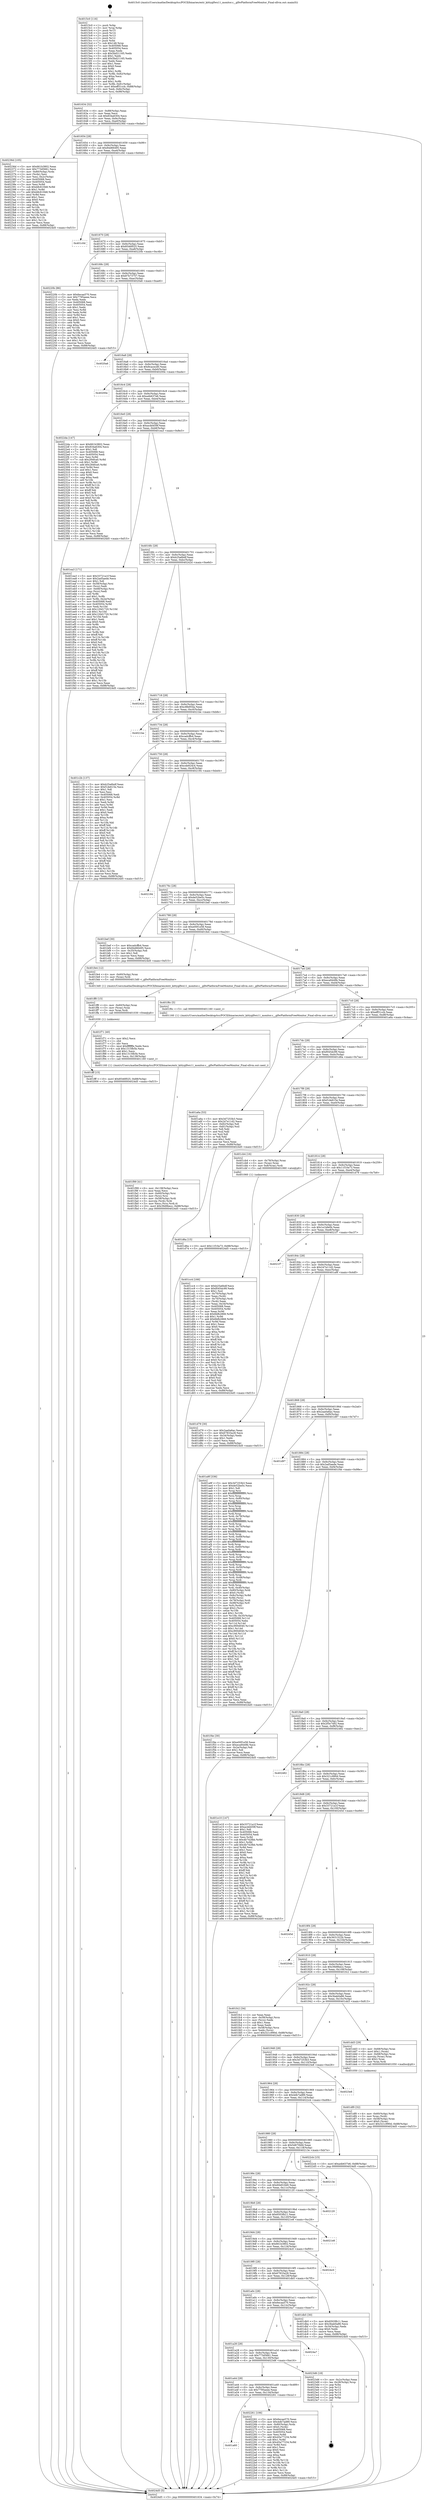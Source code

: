 digraph "0x4015c0" {
  label = "0x4015c0 (/mnt/c/Users/mathe/Desktop/tcc/POCII/binaries/extr_kittyglfwx11_monitor.c__glfwPlatformFreeMonitor_Final-ollvm.out::main(0))"
  labelloc = "t"
  node[shape=record]

  Entry [label="",width=0.3,height=0.3,shape=circle,fillcolor=black,style=filled]
  "0x401634" [label="{
     0x401634 [32]\l
     | [instrs]\l
     &nbsp;&nbsp;0x401634 \<+6\>: mov -0x88(%rbp),%eax\l
     &nbsp;&nbsp;0x40163a \<+2\>: mov %eax,%ecx\l
     &nbsp;&nbsp;0x40163c \<+6\>: sub $0x834a6304,%ecx\l
     &nbsp;&nbsp;0x401642 \<+6\>: mov %eax,-0x9c(%rbp)\l
     &nbsp;&nbsp;0x401648 \<+6\>: mov %ecx,-0xa0(%rbp)\l
     &nbsp;&nbsp;0x40164e \<+6\>: je 000000000040236d \<main+0xdad\>\l
  }"]
  "0x40236d" [label="{
     0x40236d [105]\l
     | [instrs]\l
     &nbsp;&nbsp;0x40236d \<+5\>: mov $0x661b3802,%eax\l
     &nbsp;&nbsp;0x402372 \<+5\>: mov $0x773d5661,%ecx\l
     &nbsp;&nbsp;0x402377 \<+4\>: mov -0x80(%rbp),%rdx\l
     &nbsp;&nbsp;0x40237b \<+2\>: mov (%rdx),%esi\l
     &nbsp;&nbsp;0x40237d \<+3\>: mov %esi,-0x2c(%rbp)\l
     &nbsp;&nbsp;0x402380 \<+7\>: mov 0x405068,%esi\l
     &nbsp;&nbsp;0x402387 \<+7\>: mov 0x405054,%edi\l
     &nbsp;&nbsp;0x40238e \<+3\>: mov %esi,%r8d\l
     &nbsp;&nbsp;0x402391 \<+7\>: sub $0xb8c61948,%r8d\l
     &nbsp;&nbsp;0x402398 \<+4\>: sub $0x1,%r8d\l
     &nbsp;&nbsp;0x40239c \<+7\>: add $0xb8c61948,%r8d\l
     &nbsp;&nbsp;0x4023a3 \<+4\>: imul %r8d,%esi\l
     &nbsp;&nbsp;0x4023a7 \<+3\>: and $0x1,%esi\l
     &nbsp;&nbsp;0x4023aa \<+3\>: cmp $0x0,%esi\l
     &nbsp;&nbsp;0x4023ad \<+4\>: sete %r9b\l
     &nbsp;&nbsp;0x4023b1 \<+3\>: cmp $0xa,%edi\l
     &nbsp;&nbsp;0x4023b4 \<+4\>: setl %r10b\l
     &nbsp;&nbsp;0x4023b8 \<+3\>: mov %r9b,%r11b\l
     &nbsp;&nbsp;0x4023bb \<+3\>: and %r10b,%r11b\l
     &nbsp;&nbsp;0x4023be \<+3\>: xor %r10b,%r9b\l
     &nbsp;&nbsp;0x4023c1 \<+3\>: or %r9b,%r11b\l
     &nbsp;&nbsp;0x4023c4 \<+4\>: test $0x1,%r11b\l
     &nbsp;&nbsp;0x4023c8 \<+3\>: cmovne %ecx,%eax\l
     &nbsp;&nbsp;0x4023cb \<+6\>: mov %eax,-0x88(%rbp)\l
     &nbsp;&nbsp;0x4023d1 \<+5\>: jmp 00000000004024d5 \<main+0xf15\>\l
  }"]
  "0x401654" [label="{
     0x401654 [28]\l
     | [instrs]\l
     &nbsp;&nbsp;0x401654 \<+5\>: jmp 0000000000401659 \<main+0x99\>\l
     &nbsp;&nbsp;0x401659 \<+6\>: mov -0x9c(%rbp),%eax\l
     &nbsp;&nbsp;0x40165f \<+5\>: sub $0x84d66495,%eax\l
     &nbsp;&nbsp;0x401664 \<+6\>: mov %eax,-0xa4(%rbp)\l
     &nbsp;&nbsp;0x40166a \<+6\>: je 0000000000401c0d \<main+0x64d\>\l
  }"]
  Exit [label="",width=0.3,height=0.3,shape=circle,fillcolor=black,style=filled,peripheries=2]
  "0x401c0d" [label="{
     0x401c0d\l
  }", style=dashed]
  "0x401670" [label="{
     0x401670 [28]\l
     | [instrs]\l
     &nbsp;&nbsp;0x401670 \<+5\>: jmp 0000000000401675 \<main+0xb5\>\l
     &nbsp;&nbsp;0x401675 \<+6\>: mov -0x9c(%rbp),%eax\l
     &nbsp;&nbsp;0x40167b \<+5\>: sub $0x8546f025,%eax\l
     &nbsp;&nbsp;0x401680 \<+6\>: mov %eax,-0xa8(%rbp)\l
     &nbsp;&nbsp;0x401686 \<+6\>: je 000000000040220b \<main+0xc4b\>\l
  }"]
  "0x401a60" [label="{
     0x401a60\l
  }", style=dashed]
  "0x40220b" [label="{
     0x40220b [86]\l
     | [instrs]\l
     &nbsp;&nbsp;0x40220b \<+5\>: mov $0x6ecaa570,%eax\l
     &nbsp;&nbsp;0x402210 \<+5\>: mov $0x7795aeee,%ecx\l
     &nbsp;&nbsp;0x402215 \<+2\>: xor %edx,%edx\l
     &nbsp;&nbsp;0x402217 \<+7\>: mov 0x405068,%esi\l
     &nbsp;&nbsp;0x40221e \<+7\>: mov 0x405054,%edi\l
     &nbsp;&nbsp;0x402225 \<+3\>: sub $0x1,%edx\l
     &nbsp;&nbsp;0x402228 \<+3\>: mov %esi,%r8d\l
     &nbsp;&nbsp;0x40222b \<+3\>: add %edx,%r8d\l
     &nbsp;&nbsp;0x40222e \<+4\>: imul %r8d,%esi\l
     &nbsp;&nbsp;0x402232 \<+3\>: and $0x1,%esi\l
     &nbsp;&nbsp;0x402235 \<+3\>: cmp $0x0,%esi\l
     &nbsp;&nbsp;0x402238 \<+4\>: sete %r9b\l
     &nbsp;&nbsp;0x40223c \<+3\>: cmp $0xa,%edi\l
     &nbsp;&nbsp;0x40223f \<+4\>: setl %r10b\l
     &nbsp;&nbsp;0x402243 \<+3\>: mov %r9b,%r11b\l
     &nbsp;&nbsp;0x402246 \<+3\>: and %r10b,%r11b\l
     &nbsp;&nbsp;0x402249 \<+3\>: xor %r10b,%r9b\l
     &nbsp;&nbsp;0x40224c \<+3\>: or %r9b,%r11b\l
     &nbsp;&nbsp;0x40224f \<+4\>: test $0x1,%r11b\l
     &nbsp;&nbsp;0x402253 \<+3\>: cmovne %ecx,%eax\l
     &nbsp;&nbsp;0x402256 \<+6\>: mov %eax,-0x88(%rbp)\l
     &nbsp;&nbsp;0x40225c \<+5\>: jmp 00000000004024d5 \<main+0xf15\>\l
  }"]
  "0x40168c" [label="{
     0x40168c [28]\l
     | [instrs]\l
     &nbsp;&nbsp;0x40168c \<+5\>: jmp 0000000000401691 \<main+0xd1\>\l
     &nbsp;&nbsp;0x401691 \<+6\>: mov -0x9c(%rbp),%eax\l
     &nbsp;&nbsp;0x401697 \<+5\>: sub $0x87b73757,%eax\l
     &nbsp;&nbsp;0x40169c \<+6\>: mov %eax,-0xac(%rbp)\l
     &nbsp;&nbsp;0x4016a2 \<+6\>: je 00000000004020a6 \<main+0xae6\>\l
  }"]
  "0x402261" [label="{
     0x402261 [106]\l
     | [instrs]\l
     &nbsp;&nbsp;0x402261 \<+5\>: mov $0x6ecaa570,%eax\l
     &nbsp;&nbsp;0x402266 \<+5\>: mov $0x4db7ad89,%ecx\l
     &nbsp;&nbsp;0x40226b \<+4\>: mov -0x80(%rbp),%rdx\l
     &nbsp;&nbsp;0x40226f \<+6\>: movl $0x0,(%rdx)\l
     &nbsp;&nbsp;0x402275 \<+7\>: mov 0x405068,%esi\l
     &nbsp;&nbsp;0x40227c \<+7\>: mov 0x405054,%edi\l
     &nbsp;&nbsp;0x402283 \<+3\>: mov %esi,%r8d\l
     &nbsp;&nbsp;0x402286 \<+7\>: add $0x45a77234,%r8d\l
     &nbsp;&nbsp;0x40228d \<+4\>: sub $0x1,%r8d\l
     &nbsp;&nbsp;0x402291 \<+7\>: sub $0x45a77234,%r8d\l
     &nbsp;&nbsp;0x402298 \<+4\>: imul %r8d,%esi\l
     &nbsp;&nbsp;0x40229c \<+3\>: and $0x1,%esi\l
     &nbsp;&nbsp;0x40229f \<+3\>: cmp $0x0,%esi\l
     &nbsp;&nbsp;0x4022a2 \<+4\>: sete %r9b\l
     &nbsp;&nbsp;0x4022a6 \<+3\>: cmp $0xa,%edi\l
     &nbsp;&nbsp;0x4022a9 \<+4\>: setl %r10b\l
     &nbsp;&nbsp;0x4022ad \<+3\>: mov %r9b,%r11b\l
     &nbsp;&nbsp;0x4022b0 \<+3\>: and %r10b,%r11b\l
     &nbsp;&nbsp;0x4022b3 \<+3\>: xor %r10b,%r9b\l
     &nbsp;&nbsp;0x4022b6 \<+3\>: or %r9b,%r11b\l
     &nbsp;&nbsp;0x4022b9 \<+4\>: test $0x1,%r11b\l
     &nbsp;&nbsp;0x4022bd \<+3\>: cmovne %ecx,%eax\l
     &nbsp;&nbsp;0x4022c0 \<+6\>: mov %eax,-0x88(%rbp)\l
     &nbsp;&nbsp;0x4022c6 \<+5\>: jmp 00000000004024d5 \<main+0xf15\>\l
  }"]
  "0x4020a6" [label="{
     0x4020a6\l
  }", style=dashed]
  "0x4016a8" [label="{
     0x4016a8 [28]\l
     | [instrs]\l
     &nbsp;&nbsp;0x4016a8 \<+5\>: jmp 00000000004016ad \<main+0xed\>\l
     &nbsp;&nbsp;0x4016ad \<+6\>: mov -0x9c(%rbp),%eax\l
     &nbsp;&nbsp;0x4016b3 \<+5\>: sub $0x8cacecd0,%eax\l
     &nbsp;&nbsp;0x4016b8 \<+6\>: mov %eax,-0xb0(%rbp)\l
     &nbsp;&nbsp;0x4016be \<+6\>: je 000000000040200e \<main+0xa4e\>\l
  }"]
  "0x401a44" [label="{
     0x401a44 [28]\l
     | [instrs]\l
     &nbsp;&nbsp;0x401a44 \<+5\>: jmp 0000000000401a49 \<main+0x489\>\l
     &nbsp;&nbsp;0x401a49 \<+6\>: mov -0x9c(%rbp),%eax\l
     &nbsp;&nbsp;0x401a4f \<+5\>: sub $0x7795aeee,%eax\l
     &nbsp;&nbsp;0x401a54 \<+6\>: mov %eax,-0x134(%rbp)\l
     &nbsp;&nbsp;0x401a5a \<+6\>: je 0000000000402261 \<main+0xca1\>\l
  }"]
  "0x40200e" [label="{
     0x40200e\l
  }", style=dashed]
  "0x4016c4" [label="{
     0x4016c4 [28]\l
     | [instrs]\l
     &nbsp;&nbsp;0x4016c4 \<+5\>: jmp 00000000004016c9 \<main+0x109\>\l
     &nbsp;&nbsp;0x4016c9 \<+6\>: mov -0x9c(%rbp),%eax\l
     &nbsp;&nbsp;0x4016cf \<+5\>: sub $0xa4b637e6,%eax\l
     &nbsp;&nbsp;0x4016d4 \<+6\>: mov %eax,-0xb4(%rbp)\l
     &nbsp;&nbsp;0x4016da \<+6\>: je 00000000004022da \<main+0xd1a\>\l
  }"]
  "0x4023d6" [label="{
     0x4023d6 [18]\l
     | [instrs]\l
     &nbsp;&nbsp;0x4023d6 \<+3\>: mov -0x2c(%rbp),%eax\l
     &nbsp;&nbsp;0x4023d9 \<+4\>: lea -0x28(%rbp),%rsp\l
     &nbsp;&nbsp;0x4023dd \<+1\>: pop %rbx\l
     &nbsp;&nbsp;0x4023de \<+2\>: pop %r12\l
     &nbsp;&nbsp;0x4023e0 \<+2\>: pop %r13\l
     &nbsp;&nbsp;0x4023e2 \<+2\>: pop %r14\l
     &nbsp;&nbsp;0x4023e4 \<+2\>: pop %r15\l
     &nbsp;&nbsp;0x4023e6 \<+1\>: pop %rbp\l
     &nbsp;&nbsp;0x4023e7 \<+1\>: ret\l
  }"]
  "0x4022da" [label="{
     0x4022da [147]\l
     | [instrs]\l
     &nbsp;&nbsp;0x4022da \<+5\>: mov $0x661b3802,%eax\l
     &nbsp;&nbsp;0x4022df \<+5\>: mov $0x834a6304,%ecx\l
     &nbsp;&nbsp;0x4022e4 \<+2\>: mov $0x1,%dl\l
     &nbsp;&nbsp;0x4022e6 \<+7\>: mov 0x405068,%esi\l
     &nbsp;&nbsp;0x4022ed \<+7\>: mov 0x405054,%edi\l
     &nbsp;&nbsp;0x4022f4 \<+3\>: mov %esi,%r8d\l
     &nbsp;&nbsp;0x4022f7 \<+7\>: sub $0x284fca0,%r8d\l
     &nbsp;&nbsp;0x4022fe \<+4\>: sub $0x1,%r8d\l
     &nbsp;&nbsp;0x402302 \<+7\>: add $0x284fca0,%r8d\l
     &nbsp;&nbsp;0x402309 \<+4\>: imul %r8d,%esi\l
     &nbsp;&nbsp;0x40230d \<+3\>: and $0x1,%esi\l
     &nbsp;&nbsp;0x402310 \<+3\>: cmp $0x0,%esi\l
     &nbsp;&nbsp;0x402313 \<+4\>: sete %r9b\l
     &nbsp;&nbsp;0x402317 \<+3\>: cmp $0xa,%edi\l
     &nbsp;&nbsp;0x40231a \<+4\>: setl %r10b\l
     &nbsp;&nbsp;0x40231e \<+3\>: mov %r9b,%r11b\l
     &nbsp;&nbsp;0x402321 \<+4\>: xor $0xff,%r11b\l
     &nbsp;&nbsp;0x402325 \<+3\>: mov %r10b,%bl\l
     &nbsp;&nbsp;0x402328 \<+3\>: xor $0xff,%bl\l
     &nbsp;&nbsp;0x40232b \<+3\>: xor $0x0,%dl\l
     &nbsp;&nbsp;0x40232e \<+3\>: mov %r11b,%r14b\l
     &nbsp;&nbsp;0x402331 \<+4\>: and $0x0,%r14b\l
     &nbsp;&nbsp;0x402335 \<+3\>: and %dl,%r9b\l
     &nbsp;&nbsp;0x402338 \<+3\>: mov %bl,%r15b\l
     &nbsp;&nbsp;0x40233b \<+4\>: and $0x0,%r15b\l
     &nbsp;&nbsp;0x40233f \<+3\>: and %dl,%r10b\l
     &nbsp;&nbsp;0x402342 \<+3\>: or %r9b,%r14b\l
     &nbsp;&nbsp;0x402345 \<+3\>: or %r10b,%r15b\l
     &nbsp;&nbsp;0x402348 \<+3\>: xor %r15b,%r14b\l
     &nbsp;&nbsp;0x40234b \<+3\>: or %bl,%r11b\l
     &nbsp;&nbsp;0x40234e \<+4\>: xor $0xff,%r11b\l
     &nbsp;&nbsp;0x402352 \<+3\>: or $0x0,%dl\l
     &nbsp;&nbsp;0x402355 \<+3\>: and %dl,%r11b\l
     &nbsp;&nbsp;0x402358 \<+3\>: or %r11b,%r14b\l
     &nbsp;&nbsp;0x40235b \<+4\>: test $0x1,%r14b\l
     &nbsp;&nbsp;0x40235f \<+3\>: cmovne %ecx,%eax\l
     &nbsp;&nbsp;0x402362 \<+6\>: mov %eax,-0x88(%rbp)\l
     &nbsp;&nbsp;0x402368 \<+5\>: jmp 00000000004024d5 \<main+0xf15\>\l
  }"]
  "0x4016e0" [label="{
     0x4016e0 [28]\l
     | [instrs]\l
     &nbsp;&nbsp;0x4016e0 \<+5\>: jmp 00000000004016e5 \<main+0x125\>\l
     &nbsp;&nbsp;0x4016e5 \<+6\>: mov -0x9c(%rbp),%eax\l
     &nbsp;&nbsp;0x4016eb \<+5\>: sub $0xacdd459f,%eax\l
     &nbsp;&nbsp;0x4016f0 \<+6\>: mov %eax,-0xb8(%rbp)\l
     &nbsp;&nbsp;0x4016f6 \<+6\>: je 0000000000401ea3 \<main+0x8e3\>\l
  }"]
  "0x401a28" [label="{
     0x401a28 [28]\l
     | [instrs]\l
     &nbsp;&nbsp;0x401a28 \<+5\>: jmp 0000000000401a2d \<main+0x46d\>\l
     &nbsp;&nbsp;0x401a2d \<+6\>: mov -0x9c(%rbp),%eax\l
     &nbsp;&nbsp;0x401a33 \<+5\>: sub $0x773d5661,%eax\l
     &nbsp;&nbsp;0x401a38 \<+6\>: mov %eax,-0x130(%rbp)\l
     &nbsp;&nbsp;0x401a3e \<+6\>: je 00000000004023d6 \<main+0xe16\>\l
  }"]
  "0x401ea3" [label="{
     0x401ea3 [171]\l
     | [instrs]\l
     &nbsp;&nbsp;0x401ea3 \<+5\>: mov $0x33721a1f,%eax\l
     &nbsp;&nbsp;0x401ea8 \<+5\>: mov $0x2ad5aede,%ecx\l
     &nbsp;&nbsp;0x401ead \<+2\>: mov $0x1,%dl\l
     &nbsp;&nbsp;0x401eaf \<+4\>: mov -0x58(%rbp),%rsi\l
     &nbsp;&nbsp;0x401eb3 \<+2\>: mov (%rsi),%edi\l
     &nbsp;&nbsp;0x401eb5 \<+4\>: mov -0x68(%rbp),%rsi\l
     &nbsp;&nbsp;0x401eb9 \<+2\>: cmp (%rsi),%edi\l
     &nbsp;&nbsp;0x401ebb \<+4\>: setl %r8b\l
     &nbsp;&nbsp;0x401ebf \<+4\>: and $0x1,%r8b\l
     &nbsp;&nbsp;0x401ec3 \<+4\>: mov %r8b,-0x2e(%rbp)\l
     &nbsp;&nbsp;0x401ec7 \<+7\>: mov 0x405068,%edi\l
     &nbsp;&nbsp;0x401ece \<+8\>: mov 0x405054,%r9d\l
     &nbsp;&nbsp;0x401ed6 \<+3\>: mov %edi,%r10d\l
     &nbsp;&nbsp;0x401ed9 \<+7\>: sub $0x120d1720,%r10d\l
     &nbsp;&nbsp;0x401ee0 \<+4\>: sub $0x1,%r10d\l
     &nbsp;&nbsp;0x401ee4 \<+7\>: add $0x120d1720,%r10d\l
     &nbsp;&nbsp;0x401eeb \<+4\>: imul %r10d,%edi\l
     &nbsp;&nbsp;0x401eef \<+3\>: and $0x1,%edi\l
     &nbsp;&nbsp;0x401ef2 \<+3\>: cmp $0x0,%edi\l
     &nbsp;&nbsp;0x401ef5 \<+4\>: sete %r8b\l
     &nbsp;&nbsp;0x401ef9 \<+4\>: cmp $0xa,%r9d\l
     &nbsp;&nbsp;0x401efd \<+4\>: setl %r11b\l
     &nbsp;&nbsp;0x401f01 \<+3\>: mov %r8b,%bl\l
     &nbsp;&nbsp;0x401f04 \<+3\>: xor $0xff,%bl\l
     &nbsp;&nbsp;0x401f07 \<+3\>: mov %r11b,%r14b\l
     &nbsp;&nbsp;0x401f0a \<+4\>: xor $0xff,%r14b\l
     &nbsp;&nbsp;0x401f0e \<+3\>: xor $0x0,%dl\l
     &nbsp;&nbsp;0x401f11 \<+3\>: mov %bl,%r15b\l
     &nbsp;&nbsp;0x401f14 \<+4\>: and $0x0,%r15b\l
     &nbsp;&nbsp;0x401f18 \<+3\>: and %dl,%r8b\l
     &nbsp;&nbsp;0x401f1b \<+3\>: mov %r14b,%r12b\l
     &nbsp;&nbsp;0x401f1e \<+4\>: and $0x0,%r12b\l
     &nbsp;&nbsp;0x401f22 \<+3\>: and %dl,%r11b\l
     &nbsp;&nbsp;0x401f25 \<+3\>: or %r8b,%r15b\l
     &nbsp;&nbsp;0x401f28 \<+3\>: or %r11b,%r12b\l
     &nbsp;&nbsp;0x401f2b \<+3\>: xor %r12b,%r15b\l
     &nbsp;&nbsp;0x401f2e \<+3\>: or %r14b,%bl\l
     &nbsp;&nbsp;0x401f31 \<+3\>: xor $0xff,%bl\l
     &nbsp;&nbsp;0x401f34 \<+3\>: or $0x0,%dl\l
     &nbsp;&nbsp;0x401f37 \<+2\>: and %dl,%bl\l
     &nbsp;&nbsp;0x401f39 \<+3\>: or %bl,%r15b\l
     &nbsp;&nbsp;0x401f3c \<+4\>: test $0x1,%r15b\l
     &nbsp;&nbsp;0x401f40 \<+3\>: cmovne %ecx,%eax\l
     &nbsp;&nbsp;0x401f43 \<+6\>: mov %eax,-0x88(%rbp)\l
     &nbsp;&nbsp;0x401f49 \<+5\>: jmp 00000000004024d5 \<main+0xf15\>\l
  }"]
  "0x4016fc" [label="{
     0x4016fc [28]\l
     | [instrs]\l
     &nbsp;&nbsp;0x4016fc \<+5\>: jmp 0000000000401701 \<main+0x141\>\l
     &nbsp;&nbsp;0x401701 \<+6\>: mov -0x9c(%rbp),%eax\l
     &nbsp;&nbsp;0x401707 \<+5\>: sub $0xb25a6bdf,%eax\l
     &nbsp;&nbsp;0x40170c \<+6\>: mov %eax,-0xbc(%rbp)\l
     &nbsp;&nbsp;0x401712 \<+6\>: je 000000000040242d \<main+0xe6d\>\l
  }"]
  "0x4024a7" [label="{
     0x4024a7\l
  }", style=dashed]
  "0x40242d" [label="{
     0x40242d\l
  }", style=dashed]
  "0x401718" [label="{
     0x401718 [28]\l
     | [instrs]\l
     &nbsp;&nbsp;0x401718 \<+5\>: jmp 000000000040171d \<main+0x15d\>\l
     &nbsp;&nbsp;0x40171d \<+6\>: mov -0x9c(%rbp),%eax\l
     &nbsp;&nbsp;0x401723 \<+5\>: sub $0xc8fe954a,%eax\l
     &nbsp;&nbsp;0x401728 \<+6\>: mov %eax,-0xc0(%rbp)\l
     &nbsp;&nbsp;0x40172e \<+6\>: je 00000000004021be \<main+0xbfe\>\l
  }"]
  "0x401fff" [label="{
     0x401fff [15]\l
     | [instrs]\l
     &nbsp;&nbsp;0x401fff \<+10\>: movl $0x8546f025,-0x88(%rbp)\l
     &nbsp;&nbsp;0x402009 \<+5\>: jmp 00000000004024d5 \<main+0xf15\>\l
  }"]
  "0x4021be" [label="{
     0x4021be\l
  }", style=dashed]
  "0x401734" [label="{
     0x401734 [28]\l
     | [instrs]\l
     &nbsp;&nbsp;0x401734 \<+5\>: jmp 0000000000401739 \<main+0x179\>\l
     &nbsp;&nbsp;0x401739 \<+6\>: mov -0x9c(%rbp),%eax\l
     &nbsp;&nbsp;0x40173f \<+5\>: sub $0xcadcffb4,%eax\l
     &nbsp;&nbsp;0x401744 \<+6\>: mov %eax,-0xc4(%rbp)\l
     &nbsp;&nbsp;0x40174a \<+6\>: je 0000000000401c2b \<main+0x66b\>\l
  }"]
  "0x401ff0" [label="{
     0x401ff0 [15]\l
     | [instrs]\l
     &nbsp;&nbsp;0x401ff0 \<+4\>: mov -0x60(%rbp),%rax\l
     &nbsp;&nbsp;0x401ff4 \<+3\>: mov (%rax),%rax\l
     &nbsp;&nbsp;0x401ff7 \<+3\>: mov %rax,%rdi\l
     &nbsp;&nbsp;0x401ffa \<+5\>: call 0000000000401030 \<free@plt\>\l
     | [calls]\l
     &nbsp;&nbsp;0x401030 \{1\} (unknown)\l
  }"]
  "0x401c2b" [label="{
     0x401c2b [137]\l
     | [instrs]\l
     &nbsp;&nbsp;0x401c2b \<+5\>: mov $0xb25a6bdf,%eax\l
     &nbsp;&nbsp;0x401c30 \<+5\>: mov $0xf1de615e,%ecx\l
     &nbsp;&nbsp;0x401c35 \<+2\>: mov $0x1,%dl\l
     &nbsp;&nbsp;0x401c37 \<+2\>: xor %esi,%esi\l
     &nbsp;&nbsp;0x401c39 \<+7\>: mov 0x405068,%edi\l
     &nbsp;&nbsp;0x401c40 \<+8\>: mov 0x405054,%r8d\l
     &nbsp;&nbsp;0x401c48 \<+3\>: sub $0x1,%esi\l
     &nbsp;&nbsp;0x401c4b \<+3\>: mov %edi,%r9d\l
     &nbsp;&nbsp;0x401c4e \<+3\>: add %esi,%r9d\l
     &nbsp;&nbsp;0x401c51 \<+4\>: imul %r9d,%edi\l
     &nbsp;&nbsp;0x401c55 \<+3\>: and $0x1,%edi\l
     &nbsp;&nbsp;0x401c58 \<+3\>: cmp $0x0,%edi\l
     &nbsp;&nbsp;0x401c5b \<+4\>: sete %r10b\l
     &nbsp;&nbsp;0x401c5f \<+4\>: cmp $0xa,%r8d\l
     &nbsp;&nbsp;0x401c63 \<+4\>: setl %r11b\l
     &nbsp;&nbsp;0x401c67 \<+3\>: mov %r10b,%bl\l
     &nbsp;&nbsp;0x401c6a \<+3\>: xor $0xff,%bl\l
     &nbsp;&nbsp;0x401c6d \<+3\>: mov %r11b,%r14b\l
     &nbsp;&nbsp;0x401c70 \<+4\>: xor $0xff,%r14b\l
     &nbsp;&nbsp;0x401c74 \<+3\>: xor $0x0,%dl\l
     &nbsp;&nbsp;0x401c77 \<+3\>: mov %bl,%r15b\l
     &nbsp;&nbsp;0x401c7a \<+4\>: and $0x0,%r15b\l
     &nbsp;&nbsp;0x401c7e \<+3\>: and %dl,%r10b\l
     &nbsp;&nbsp;0x401c81 \<+3\>: mov %r14b,%r12b\l
     &nbsp;&nbsp;0x401c84 \<+4\>: and $0x0,%r12b\l
     &nbsp;&nbsp;0x401c88 \<+3\>: and %dl,%r11b\l
     &nbsp;&nbsp;0x401c8b \<+3\>: or %r10b,%r15b\l
     &nbsp;&nbsp;0x401c8e \<+3\>: or %r11b,%r12b\l
     &nbsp;&nbsp;0x401c91 \<+3\>: xor %r12b,%r15b\l
     &nbsp;&nbsp;0x401c94 \<+3\>: or %r14b,%bl\l
     &nbsp;&nbsp;0x401c97 \<+3\>: xor $0xff,%bl\l
     &nbsp;&nbsp;0x401c9a \<+3\>: or $0x0,%dl\l
     &nbsp;&nbsp;0x401c9d \<+2\>: and %dl,%bl\l
     &nbsp;&nbsp;0x401c9f \<+3\>: or %bl,%r15b\l
     &nbsp;&nbsp;0x401ca2 \<+4\>: test $0x1,%r15b\l
     &nbsp;&nbsp;0x401ca6 \<+3\>: cmovne %ecx,%eax\l
     &nbsp;&nbsp;0x401ca9 \<+6\>: mov %eax,-0x88(%rbp)\l
     &nbsp;&nbsp;0x401caf \<+5\>: jmp 00000000004024d5 \<main+0xf15\>\l
  }"]
  "0x401750" [label="{
     0x401750 [28]\l
     | [instrs]\l
     &nbsp;&nbsp;0x401750 \<+5\>: jmp 0000000000401755 \<main+0x195\>\l
     &nbsp;&nbsp;0x401755 \<+6\>: mov -0x9c(%rbp),%eax\l
     &nbsp;&nbsp;0x40175b \<+5\>: sub $0xcde924c4,%eax\l
     &nbsp;&nbsp;0x401760 \<+6\>: mov %eax,-0xc8(%rbp)\l
     &nbsp;&nbsp;0x401766 \<+6\>: je 0000000000402194 \<main+0xbd4\>\l
  }"]
  "0x401f99" [label="{
     0x401f99 [41]\l
     | [instrs]\l
     &nbsp;&nbsp;0x401f99 \<+6\>: mov -0x138(%rbp),%ecx\l
     &nbsp;&nbsp;0x401f9f \<+3\>: imul %eax,%ecx\l
     &nbsp;&nbsp;0x401fa2 \<+4\>: mov -0x60(%rbp),%rsi\l
     &nbsp;&nbsp;0x401fa6 \<+3\>: mov (%rsi),%rsi\l
     &nbsp;&nbsp;0x401fa9 \<+4\>: mov -0x58(%rbp),%rdi\l
     &nbsp;&nbsp;0x401fad \<+3\>: movslq (%rdi),%rdi\l
     &nbsp;&nbsp;0x401fb0 \<+3\>: mov %ecx,(%rsi,%rdi,4)\l
     &nbsp;&nbsp;0x401fb3 \<+10\>: movl $0x39d9becc,-0x88(%rbp)\l
     &nbsp;&nbsp;0x401fbd \<+5\>: jmp 00000000004024d5 \<main+0xf15\>\l
  }"]
  "0x402194" [label="{
     0x402194\l
  }", style=dashed]
  "0x40176c" [label="{
     0x40176c [28]\l
     | [instrs]\l
     &nbsp;&nbsp;0x40176c \<+5\>: jmp 0000000000401771 \<main+0x1b1\>\l
     &nbsp;&nbsp;0x401771 \<+6\>: mov -0x9c(%rbp),%eax\l
     &nbsp;&nbsp;0x401777 \<+5\>: sub $0xde52be5c,%eax\l
     &nbsp;&nbsp;0x40177c \<+6\>: mov %eax,-0xcc(%rbp)\l
     &nbsp;&nbsp;0x401782 \<+6\>: je 0000000000401bef \<main+0x62f\>\l
  }"]
  "0x401f71" [label="{
     0x401f71 [40]\l
     | [instrs]\l
     &nbsp;&nbsp;0x401f71 \<+5\>: mov $0x2,%ecx\l
     &nbsp;&nbsp;0x401f76 \<+1\>: cltd\l
     &nbsp;&nbsp;0x401f77 \<+2\>: idiv %ecx\l
     &nbsp;&nbsp;0x401f79 \<+6\>: imul $0xfffffffe,%edx,%ecx\l
     &nbsp;&nbsp;0x401f7f \<+6\>: sub $0x1315fb5b,%ecx\l
     &nbsp;&nbsp;0x401f85 \<+3\>: add $0x1,%ecx\l
     &nbsp;&nbsp;0x401f88 \<+6\>: add $0x1315fb5b,%ecx\l
     &nbsp;&nbsp;0x401f8e \<+6\>: mov %ecx,-0x138(%rbp)\l
     &nbsp;&nbsp;0x401f94 \<+5\>: call 0000000000401160 \<next_i\>\l
     | [calls]\l
     &nbsp;&nbsp;0x401160 \{1\} (/mnt/c/Users/mathe/Desktop/tcc/POCII/binaries/extr_kittyglfwx11_monitor.c__glfwPlatformFreeMonitor_Final-ollvm.out::next_i)\l
  }"]
  "0x401bef" [label="{
     0x401bef [30]\l
     | [instrs]\l
     &nbsp;&nbsp;0x401bef \<+5\>: mov $0xcadcffb4,%eax\l
     &nbsp;&nbsp;0x401bf4 \<+5\>: mov $0x84d66495,%ecx\l
     &nbsp;&nbsp;0x401bf9 \<+3\>: mov -0x35(%rbp),%dl\l
     &nbsp;&nbsp;0x401bfc \<+3\>: test $0x1,%dl\l
     &nbsp;&nbsp;0x401bff \<+3\>: cmovne %ecx,%eax\l
     &nbsp;&nbsp;0x401c02 \<+6\>: mov %eax,-0x88(%rbp)\l
     &nbsp;&nbsp;0x401c08 \<+5\>: jmp 00000000004024d5 \<main+0xf15\>\l
  }"]
  "0x401788" [label="{
     0x401788 [28]\l
     | [instrs]\l
     &nbsp;&nbsp;0x401788 \<+5\>: jmp 000000000040178d \<main+0x1cd\>\l
     &nbsp;&nbsp;0x40178d \<+6\>: mov -0x9c(%rbp),%eax\l
     &nbsp;&nbsp;0x401793 \<+5\>: sub $0xe00f1e58,%eax\l
     &nbsp;&nbsp;0x401798 \<+6\>: mov %eax,-0xd0(%rbp)\l
     &nbsp;&nbsp;0x40179e \<+6\>: je 0000000000401fe4 \<main+0xa24\>\l
  }"]
  "0x401df0" [label="{
     0x401df0 [32]\l
     | [instrs]\l
     &nbsp;&nbsp;0x401df0 \<+4\>: mov -0x60(%rbp),%rdi\l
     &nbsp;&nbsp;0x401df4 \<+3\>: mov %rax,(%rdi)\l
     &nbsp;&nbsp;0x401df7 \<+4\>: mov -0x58(%rbp),%rax\l
     &nbsp;&nbsp;0x401dfb \<+6\>: movl $0x0,(%rax)\l
     &nbsp;&nbsp;0x401e01 \<+10\>: movl $0x321c990d,-0x88(%rbp)\l
     &nbsp;&nbsp;0x401e0b \<+5\>: jmp 00000000004024d5 \<main+0xf15\>\l
  }"]
  "0x401fe4" [label="{
     0x401fe4 [12]\l
     | [instrs]\l
     &nbsp;&nbsp;0x401fe4 \<+4\>: mov -0x60(%rbp),%rax\l
     &nbsp;&nbsp;0x401fe8 \<+3\>: mov (%rax),%rdi\l
     &nbsp;&nbsp;0x401feb \<+5\>: call 00000000004013d0 \<_glfwPlatformFreeMonitor\>\l
     | [calls]\l
     &nbsp;&nbsp;0x4013d0 \{1\} (/mnt/c/Users/mathe/Desktop/tcc/POCII/binaries/extr_kittyglfwx11_monitor.c__glfwPlatformFreeMonitor_Final-ollvm.out::_glfwPlatformFreeMonitor)\l
  }"]
  "0x4017a4" [label="{
     0x4017a4 [28]\l
     | [instrs]\l
     &nbsp;&nbsp;0x4017a4 \<+5\>: jmp 00000000004017a9 \<main+0x1e9\>\l
     &nbsp;&nbsp;0x4017a9 \<+6\>: mov -0x9c(%rbp),%eax\l
     &nbsp;&nbsp;0x4017af \<+5\>: sub $0xeca9449b,%eax\l
     &nbsp;&nbsp;0x4017b4 \<+6\>: mov %eax,-0xd4(%rbp)\l
     &nbsp;&nbsp;0x4017ba \<+6\>: je 0000000000401f6c \<main+0x9ac\>\l
  }"]
  "0x401a0c" [label="{
     0x401a0c [28]\l
     | [instrs]\l
     &nbsp;&nbsp;0x401a0c \<+5\>: jmp 0000000000401a11 \<main+0x451\>\l
     &nbsp;&nbsp;0x401a11 \<+6\>: mov -0x9c(%rbp),%eax\l
     &nbsp;&nbsp;0x401a17 \<+5\>: sub $0x6ecaa570,%eax\l
     &nbsp;&nbsp;0x401a1c \<+6\>: mov %eax,-0x12c(%rbp)\l
     &nbsp;&nbsp;0x401a22 \<+6\>: je 00000000004024a7 \<main+0xee7\>\l
  }"]
  "0x401f6c" [label="{
     0x401f6c [5]\l
     | [instrs]\l
     &nbsp;&nbsp;0x401f6c \<+5\>: call 0000000000401160 \<next_i\>\l
     | [calls]\l
     &nbsp;&nbsp;0x401160 \{1\} (/mnt/c/Users/mathe/Desktop/tcc/POCII/binaries/extr_kittyglfwx11_monitor.c__glfwPlatformFreeMonitor_Final-ollvm.out::next_i)\l
  }"]
  "0x4017c0" [label="{
     0x4017c0 [28]\l
     | [instrs]\l
     &nbsp;&nbsp;0x4017c0 \<+5\>: jmp 00000000004017c5 \<main+0x205\>\l
     &nbsp;&nbsp;0x4017c5 \<+6\>: mov -0x9c(%rbp),%eax\l
     &nbsp;&nbsp;0x4017cb \<+5\>: sub $0xeff31ccb,%eax\l
     &nbsp;&nbsp;0x4017d0 \<+6\>: mov %eax,-0xd8(%rbp)\l
     &nbsp;&nbsp;0x4017d6 \<+6\>: je 0000000000401a6a \<main+0x4aa\>\l
  }"]
  "0x401db5" [label="{
     0x401db5 [30]\l
     | [instrs]\l
     &nbsp;&nbsp;0x401db5 \<+5\>: mov $0x6503fb11,%eax\l
     &nbsp;&nbsp;0x401dba \<+5\>: mov $0x3bab0a86,%ecx\l
     &nbsp;&nbsp;0x401dbf \<+3\>: mov -0x34(%rbp),%edx\l
     &nbsp;&nbsp;0x401dc2 \<+3\>: cmp $0x0,%edx\l
     &nbsp;&nbsp;0x401dc5 \<+3\>: cmove %ecx,%eax\l
     &nbsp;&nbsp;0x401dc8 \<+6\>: mov %eax,-0x88(%rbp)\l
     &nbsp;&nbsp;0x401dce \<+5\>: jmp 00000000004024d5 \<main+0xf15\>\l
  }"]
  "0x401a6a" [label="{
     0x401a6a [53]\l
     | [instrs]\l
     &nbsp;&nbsp;0x401a6a \<+5\>: mov $0x3d7253b3,%eax\l
     &nbsp;&nbsp;0x401a6f \<+5\>: mov $0x247e11d2,%ecx\l
     &nbsp;&nbsp;0x401a74 \<+6\>: mov -0x82(%rbp),%dl\l
     &nbsp;&nbsp;0x401a7a \<+7\>: mov -0x81(%rbp),%sil\l
     &nbsp;&nbsp;0x401a81 \<+3\>: mov %dl,%dil\l
     &nbsp;&nbsp;0x401a84 \<+3\>: and %sil,%dil\l
     &nbsp;&nbsp;0x401a87 \<+3\>: xor %sil,%dl\l
     &nbsp;&nbsp;0x401a8a \<+3\>: or %dl,%dil\l
     &nbsp;&nbsp;0x401a8d \<+4\>: test $0x1,%dil\l
     &nbsp;&nbsp;0x401a91 \<+3\>: cmovne %ecx,%eax\l
     &nbsp;&nbsp;0x401a94 \<+6\>: mov %eax,-0x88(%rbp)\l
     &nbsp;&nbsp;0x401a9a \<+5\>: jmp 00000000004024d5 \<main+0xf15\>\l
  }"]
  "0x4017dc" [label="{
     0x4017dc [28]\l
     | [instrs]\l
     &nbsp;&nbsp;0x4017dc \<+5\>: jmp 00000000004017e1 \<main+0x221\>\l
     &nbsp;&nbsp;0x4017e1 \<+6\>: mov -0x9c(%rbp),%eax\l
     &nbsp;&nbsp;0x4017e7 \<+5\>: sub $0xf045dc99,%eax\l
     &nbsp;&nbsp;0x4017ec \<+6\>: mov %eax,-0xdc(%rbp)\l
     &nbsp;&nbsp;0x4017f2 \<+6\>: je 0000000000401d6a \<main+0x7aa\>\l
  }"]
  "0x4024d5" [label="{
     0x4024d5 [5]\l
     | [instrs]\l
     &nbsp;&nbsp;0x4024d5 \<+5\>: jmp 0000000000401634 \<main+0x74\>\l
  }"]
  "0x4015c0" [label="{
     0x4015c0 [116]\l
     | [instrs]\l
     &nbsp;&nbsp;0x4015c0 \<+1\>: push %rbp\l
     &nbsp;&nbsp;0x4015c1 \<+3\>: mov %rsp,%rbp\l
     &nbsp;&nbsp;0x4015c4 \<+2\>: push %r15\l
     &nbsp;&nbsp;0x4015c6 \<+2\>: push %r14\l
     &nbsp;&nbsp;0x4015c8 \<+2\>: push %r13\l
     &nbsp;&nbsp;0x4015ca \<+2\>: push %r12\l
     &nbsp;&nbsp;0x4015cc \<+1\>: push %rbx\l
     &nbsp;&nbsp;0x4015cd \<+7\>: sub $0x148,%rsp\l
     &nbsp;&nbsp;0x4015d4 \<+7\>: mov 0x405068,%eax\l
     &nbsp;&nbsp;0x4015db \<+7\>: mov 0x405054,%ecx\l
     &nbsp;&nbsp;0x4015e2 \<+2\>: mov %eax,%edx\l
     &nbsp;&nbsp;0x4015e4 \<+6\>: sub $0x5bd21165,%edx\l
     &nbsp;&nbsp;0x4015ea \<+3\>: sub $0x1,%edx\l
     &nbsp;&nbsp;0x4015ed \<+6\>: add $0x5bd21165,%edx\l
     &nbsp;&nbsp;0x4015f3 \<+3\>: imul %edx,%eax\l
     &nbsp;&nbsp;0x4015f6 \<+3\>: and $0x1,%eax\l
     &nbsp;&nbsp;0x4015f9 \<+3\>: cmp $0x0,%eax\l
     &nbsp;&nbsp;0x4015fc \<+4\>: sete %r8b\l
     &nbsp;&nbsp;0x401600 \<+4\>: and $0x1,%r8b\l
     &nbsp;&nbsp;0x401604 \<+7\>: mov %r8b,-0x82(%rbp)\l
     &nbsp;&nbsp;0x40160b \<+3\>: cmp $0xa,%ecx\l
     &nbsp;&nbsp;0x40160e \<+4\>: setl %r8b\l
     &nbsp;&nbsp;0x401612 \<+4\>: and $0x1,%r8b\l
     &nbsp;&nbsp;0x401616 \<+7\>: mov %r8b,-0x81(%rbp)\l
     &nbsp;&nbsp;0x40161d \<+10\>: movl $0xeff31ccb,-0x88(%rbp)\l
     &nbsp;&nbsp;0x401627 \<+6\>: mov %edi,-0x8c(%rbp)\l
     &nbsp;&nbsp;0x40162d \<+7\>: mov %rsi,-0x98(%rbp)\l
  }"]
  "0x4019f0" [label="{
     0x4019f0 [28]\l
     | [instrs]\l
     &nbsp;&nbsp;0x4019f0 \<+5\>: jmp 00000000004019f5 \<main+0x435\>\l
     &nbsp;&nbsp;0x4019f5 \<+6\>: mov -0x9c(%rbp),%eax\l
     &nbsp;&nbsp;0x4019fb \<+5\>: sub $0x67833a28,%eax\l
     &nbsp;&nbsp;0x401a00 \<+6\>: mov %eax,-0x128(%rbp)\l
     &nbsp;&nbsp;0x401a06 \<+6\>: je 0000000000401db5 \<main+0x7f5\>\l
  }"]
  "0x401d6a" [label="{
     0x401d6a [15]\l
     | [instrs]\l
     &nbsp;&nbsp;0x401d6a \<+10\>: movl $0x11f10a73,-0x88(%rbp)\l
     &nbsp;&nbsp;0x401d74 \<+5\>: jmp 00000000004024d5 \<main+0xf15\>\l
  }"]
  "0x4017f8" [label="{
     0x4017f8 [28]\l
     | [instrs]\l
     &nbsp;&nbsp;0x4017f8 \<+5\>: jmp 00000000004017fd \<main+0x23d\>\l
     &nbsp;&nbsp;0x4017fd \<+6\>: mov -0x9c(%rbp),%eax\l
     &nbsp;&nbsp;0x401803 \<+5\>: sub $0xf1de615e,%eax\l
     &nbsp;&nbsp;0x401808 \<+6\>: mov %eax,-0xe0(%rbp)\l
     &nbsp;&nbsp;0x40180e \<+6\>: je 0000000000401cb4 \<main+0x6f4\>\l
  }"]
  "0x4024c0" [label="{
     0x4024c0\l
  }", style=dashed]
  "0x401cb4" [label="{
     0x401cb4 [16]\l
     | [instrs]\l
     &nbsp;&nbsp;0x401cb4 \<+4\>: mov -0x78(%rbp),%rax\l
     &nbsp;&nbsp;0x401cb8 \<+3\>: mov (%rax),%rax\l
     &nbsp;&nbsp;0x401cbb \<+4\>: mov 0x8(%rax),%rdi\l
     &nbsp;&nbsp;0x401cbf \<+5\>: call 0000000000401060 \<atoi@plt\>\l
     | [calls]\l
     &nbsp;&nbsp;0x401060 \{1\} (unknown)\l
  }"]
  "0x401814" [label="{
     0x401814 [28]\l
     | [instrs]\l
     &nbsp;&nbsp;0x401814 \<+5\>: jmp 0000000000401819 \<main+0x259\>\l
     &nbsp;&nbsp;0x401819 \<+6\>: mov -0x9c(%rbp),%eax\l
     &nbsp;&nbsp;0x40181f \<+5\>: sub $0x11f10a73,%eax\l
     &nbsp;&nbsp;0x401824 \<+6\>: mov %eax,-0xe4(%rbp)\l
     &nbsp;&nbsp;0x40182a \<+6\>: je 0000000000401d79 \<main+0x7b9\>\l
  }"]
  "0x4019d4" [label="{
     0x4019d4 [28]\l
     | [instrs]\l
     &nbsp;&nbsp;0x4019d4 \<+5\>: jmp 00000000004019d9 \<main+0x419\>\l
     &nbsp;&nbsp;0x4019d9 \<+6\>: mov -0x9c(%rbp),%eax\l
     &nbsp;&nbsp;0x4019df \<+5\>: sub $0x661b3802,%eax\l
     &nbsp;&nbsp;0x4019e4 \<+6\>: mov %eax,-0x124(%rbp)\l
     &nbsp;&nbsp;0x4019ea \<+6\>: je 00000000004024c0 \<main+0xf00\>\l
  }"]
  "0x401d79" [label="{
     0x401d79 [30]\l
     | [instrs]\l
     &nbsp;&nbsp;0x401d79 \<+5\>: mov $0x2aa0a6ac,%eax\l
     &nbsp;&nbsp;0x401d7e \<+5\>: mov $0x67833a28,%ecx\l
     &nbsp;&nbsp;0x401d83 \<+3\>: mov -0x34(%rbp),%edx\l
     &nbsp;&nbsp;0x401d86 \<+3\>: cmp $0x1,%edx\l
     &nbsp;&nbsp;0x401d89 \<+3\>: cmovl %ecx,%eax\l
     &nbsp;&nbsp;0x401d8c \<+6\>: mov %eax,-0x88(%rbp)\l
     &nbsp;&nbsp;0x401d92 \<+5\>: jmp 00000000004024d5 \<main+0xf15\>\l
  }"]
  "0x401830" [label="{
     0x401830 [28]\l
     | [instrs]\l
     &nbsp;&nbsp;0x401830 \<+5\>: jmp 0000000000401835 \<main+0x275\>\l
     &nbsp;&nbsp;0x401835 \<+6\>: mov -0x9c(%rbp),%eax\l
     &nbsp;&nbsp;0x40183b \<+5\>: sub $0x1e1bfe0b,%eax\l
     &nbsp;&nbsp;0x401840 \<+6\>: mov %eax,-0xe8(%rbp)\l
     &nbsp;&nbsp;0x401846 \<+6\>: je 00000000004021f7 \<main+0xc37\>\l
  }"]
  "0x4021e8" [label="{
     0x4021e8\l
  }", style=dashed]
  "0x4021f7" [label="{
     0x4021f7\l
  }", style=dashed]
  "0x40184c" [label="{
     0x40184c [28]\l
     | [instrs]\l
     &nbsp;&nbsp;0x40184c \<+5\>: jmp 0000000000401851 \<main+0x291\>\l
     &nbsp;&nbsp;0x401851 \<+6\>: mov -0x9c(%rbp),%eax\l
     &nbsp;&nbsp;0x401857 \<+5\>: sub $0x247e11d2,%eax\l
     &nbsp;&nbsp;0x40185c \<+6\>: mov %eax,-0xec(%rbp)\l
     &nbsp;&nbsp;0x401862 \<+6\>: je 0000000000401a9f \<main+0x4df\>\l
  }"]
  "0x4019b8" [label="{
     0x4019b8 [28]\l
     | [instrs]\l
     &nbsp;&nbsp;0x4019b8 \<+5\>: jmp 00000000004019bd \<main+0x3fd\>\l
     &nbsp;&nbsp;0x4019bd \<+6\>: mov -0x9c(%rbp),%eax\l
     &nbsp;&nbsp;0x4019c3 \<+5\>: sub $0x6503fb11,%eax\l
     &nbsp;&nbsp;0x4019c8 \<+6\>: mov %eax,-0x120(%rbp)\l
     &nbsp;&nbsp;0x4019ce \<+6\>: je 00000000004021e8 \<main+0xc28\>\l
  }"]
  "0x401a9f" [label="{
     0x401a9f [336]\l
     | [instrs]\l
     &nbsp;&nbsp;0x401a9f \<+5\>: mov $0x3d7253b3,%eax\l
     &nbsp;&nbsp;0x401aa4 \<+5\>: mov $0xde52be5c,%ecx\l
     &nbsp;&nbsp;0x401aa9 \<+2\>: mov $0x1,%dl\l
     &nbsp;&nbsp;0x401aab \<+3\>: mov %rsp,%rsi\l
     &nbsp;&nbsp;0x401aae \<+4\>: add $0xfffffffffffffff0,%rsi\l
     &nbsp;&nbsp;0x401ab2 \<+3\>: mov %rsi,%rsp\l
     &nbsp;&nbsp;0x401ab5 \<+4\>: mov %rsi,-0x80(%rbp)\l
     &nbsp;&nbsp;0x401ab9 \<+3\>: mov %rsp,%rsi\l
     &nbsp;&nbsp;0x401abc \<+4\>: add $0xfffffffffffffff0,%rsi\l
     &nbsp;&nbsp;0x401ac0 \<+3\>: mov %rsi,%rsp\l
     &nbsp;&nbsp;0x401ac3 \<+3\>: mov %rsp,%rdi\l
     &nbsp;&nbsp;0x401ac6 \<+4\>: add $0xfffffffffffffff0,%rdi\l
     &nbsp;&nbsp;0x401aca \<+3\>: mov %rdi,%rsp\l
     &nbsp;&nbsp;0x401acd \<+4\>: mov %rdi,-0x78(%rbp)\l
     &nbsp;&nbsp;0x401ad1 \<+3\>: mov %rsp,%rdi\l
     &nbsp;&nbsp;0x401ad4 \<+4\>: add $0xfffffffffffffff0,%rdi\l
     &nbsp;&nbsp;0x401ad8 \<+3\>: mov %rdi,%rsp\l
     &nbsp;&nbsp;0x401adb \<+4\>: mov %rdi,-0x70(%rbp)\l
     &nbsp;&nbsp;0x401adf \<+3\>: mov %rsp,%rdi\l
     &nbsp;&nbsp;0x401ae2 \<+4\>: add $0xfffffffffffffff0,%rdi\l
     &nbsp;&nbsp;0x401ae6 \<+3\>: mov %rdi,%rsp\l
     &nbsp;&nbsp;0x401ae9 \<+4\>: mov %rdi,-0x68(%rbp)\l
     &nbsp;&nbsp;0x401aed \<+3\>: mov %rsp,%rdi\l
     &nbsp;&nbsp;0x401af0 \<+4\>: add $0xfffffffffffffff0,%rdi\l
     &nbsp;&nbsp;0x401af4 \<+3\>: mov %rdi,%rsp\l
     &nbsp;&nbsp;0x401af7 \<+4\>: mov %rdi,-0x60(%rbp)\l
     &nbsp;&nbsp;0x401afb \<+3\>: mov %rsp,%rdi\l
     &nbsp;&nbsp;0x401afe \<+4\>: add $0xfffffffffffffff0,%rdi\l
     &nbsp;&nbsp;0x401b02 \<+3\>: mov %rdi,%rsp\l
     &nbsp;&nbsp;0x401b05 \<+4\>: mov %rdi,-0x58(%rbp)\l
     &nbsp;&nbsp;0x401b09 \<+3\>: mov %rsp,%rdi\l
     &nbsp;&nbsp;0x401b0c \<+4\>: add $0xfffffffffffffff0,%rdi\l
     &nbsp;&nbsp;0x401b10 \<+3\>: mov %rdi,%rsp\l
     &nbsp;&nbsp;0x401b13 \<+4\>: mov %rdi,-0x50(%rbp)\l
     &nbsp;&nbsp;0x401b17 \<+3\>: mov %rsp,%rdi\l
     &nbsp;&nbsp;0x401b1a \<+4\>: add $0xfffffffffffffff0,%rdi\l
     &nbsp;&nbsp;0x401b1e \<+3\>: mov %rdi,%rsp\l
     &nbsp;&nbsp;0x401b21 \<+4\>: mov %rdi,-0x48(%rbp)\l
     &nbsp;&nbsp;0x401b25 \<+3\>: mov %rsp,%rdi\l
     &nbsp;&nbsp;0x401b28 \<+4\>: add $0xfffffffffffffff0,%rdi\l
     &nbsp;&nbsp;0x401b2c \<+3\>: mov %rdi,%rsp\l
     &nbsp;&nbsp;0x401b2f \<+4\>: mov %rdi,-0x40(%rbp)\l
     &nbsp;&nbsp;0x401b33 \<+4\>: mov -0x80(%rbp),%rdi\l
     &nbsp;&nbsp;0x401b37 \<+6\>: movl $0x0,(%rdi)\l
     &nbsp;&nbsp;0x401b3d \<+7\>: mov -0x8c(%rbp),%r8d\l
     &nbsp;&nbsp;0x401b44 \<+3\>: mov %r8d,(%rsi)\l
     &nbsp;&nbsp;0x401b47 \<+4\>: mov -0x78(%rbp),%rdi\l
     &nbsp;&nbsp;0x401b4b \<+7\>: mov -0x98(%rbp),%r9\l
     &nbsp;&nbsp;0x401b52 \<+3\>: mov %r9,(%rdi)\l
     &nbsp;&nbsp;0x401b55 \<+3\>: cmpl $0x2,(%rsi)\l
     &nbsp;&nbsp;0x401b58 \<+4\>: setne %r10b\l
     &nbsp;&nbsp;0x401b5c \<+4\>: and $0x1,%r10b\l
     &nbsp;&nbsp;0x401b60 \<+4\>: mov %r10b,-0x35(%rbp)\l
     &nbsp;&nbsp;0x401b64 \<+8\>: mov 0x405068,%r11d\l
     &nbsp;&nbsp;0x401b6c \<+7\>: mov 0x405054,%ebx\l
     &nbsp;&nbsp;0x401b73 \<+3\>: mov %r11d,%r14d\l
     &nbsp;&nbsp;0x401b76 \<+7\>: add $0xc900d040,%r14d\l
     &nbsp;&nbsp;0x401b7d \<+4\>: sub $0x1,%r14d\l
     &nbsp;&nbsp;0x401b81 \<+7\>: sub $0xc900d040,%r14d\l
     &nbsp;&nbsp;0x401b88 \<+4\>: imul %r14d,%r11d\l
     &nbsp;&nbsp;0x401b8c \<+4\>: and $0x1,%r11d\l
     &nbsp;&nbsp;0x401b90 \<+4\>: cmp $0x0,%r11d\l
     &nbsp;&nbsp;0x401b94 \<+4\>: sete %r10b\l
     &nbsp;&nbsp;0x401b98 \<+3\>: cmp $0xa,%ebx\l
     &nbsp;&nbsp;0x401b9b \<+4\>: setl %r15b\l
     &nbsp;&nbsp;0x401b9f \<+3\>: mov %r10b,%r12b\l
     &nbsp;&nbsp;0x401ba2 \<+4\>: xor $0xff,%r12b\l
     &nbsp;&nbsp;0x401ba6 \<+3\>: mov %r15b,%r13b\l
     &nbsp;&nbsp;0x401ba9 \<+4\>: xor $0xff,%r13b\l
     &nbsp;&nbsp;0x401bad \<+3\>: xor $0x1,%dl\l
     &nbsp;&nbsp;0x401bb0 \<+3\>: mov %r12b,%sil\l
     &nbsp;&nbsp;0x401bb3 \<+4\>: and $0xff,%sil\l
     &nbsp;&nbsp;0x401bb7 \<+3\>: and %dl,%r10b\l
     &nbsp;&nbsp;0x401bba \<+3\>: mov %r13b,%dil\l
     &nbsp;&nbsp;0x401bbd \<+4\>: and $0xff,%dil\l
     &nbsp;&nbsp;0x401bc1 \<+3\>: and %dl,%r15b\l
     &nbsp;&nbsp;0x401bc4 \<+3\>: or %r10b,%sil\l
     &nbsp;&nbsp;0x401bc7 \<+3\>: or %r15b,%dil\l
     &nbsp;&nbsp;0x401bca \<+3\>: xor %dil,%sil\l
     &nbsp;&nbsp;0x401bcd \<+3\>: or %r13b,%r12b\l
     &nbsp;&nbsp;0x401bd0 \<+4\>: xor $0xff,%r12b\l
     &nbsp;&nbsp;0x401bd4 \<+3\>: or $0x1,%dl\l
     &nbsp;&nbsp;0x401bd7 \<+3\>: and %dl,%r12b\l
     &nbsp;&nbsp;0x401bda \<+3\>: or %r12b,%sil\l
     &nbsp;&nbsp;0x401bdd \<+4\>: test $0x1,%sil\l
     &nbsp;&nbsp;0x401be1 \<+3\>: cmovne %ecx,%eax\l
     &nbsp;&nbsp;0x401be4 \<+6\>: mov %eax,-0x88(%rbp)\l
     &nbsp;&nbsp;0x401bea \<+5\>: jmp 00000000004024d5 \<main+0xf15\>\l
  }"]
  "0x401868" [label="{
     0x401868 [28]\l
     | [instrs]\l
     &nbsp;&nbsp;0x401868 \<+5\>: jmp 000000000040186d \<main+0x2ad\>\l
     &nbsp;&nbsp;0x40186d \<+6\>: mov -0x9c(%rbp),%eax\l
     &nbsp;&nbsp;0x401873 \<+5\>: sub $0x2aa0a6ac,%eax\l
     &nbsp;&nbsp;0x401878 \<+6\>: mov %eax,-0xf0(%rbp)\l
     &nbsp;&nbsp;0x40187e \<+6\>: je 0000000000401d97 \<main+0x7d7\>\l
  }"]
  "0x402120" [label="{
     0x402120\l
  }", style=dashed]
  "0x401cc4" [label="{
     0x401cc4 [166]\l
     | [instrs]\l
     &nbsp;&nbsp;0x401cc4 \<+5\>: mov $0xb25a6bdf,%ecx\l
     &nbsp;&nbsp;0x401cc9 \<+5\>: mov $0xf045dc99,%edx\l
     &nbsp;&nbsp;0x401cce \<+3\>: mov $0x1,%sil\l
     &nbsp;&nbsp;0x401cd1 \<+4\>: mov -0x70(%rbp),%rdi\l
     &nbsp;&nbsp;0x401cd5 \<+2\>: mov %eax,(%rdi)\l
     &nbsp;&nbsp;0x401cd7 \<+4\>: mov -0x70(%rbp),%rdi\l
     &nbsp;&nbsp;0x401cdb \<+2\>: mov (%rdi),%eax\l
     &nbsp;&nbsp;0x401cdd \<+3\>: mov %eax,-0x34(%rbp)\l
     &nbsp;&nbsp;0x401ce0 \<+7\>: mov 0x405068,%eax\l
     &nbsp;&nbsp;0x401ce7 \<+8\>: mov 0x405054,%r8d\l
     &nbsp;&nbsp;0x401cef \<+3\>: mov %eax,%r9d\l
     &nbsp;&nbsp;0x401cf2 \<+7\>: sub $0x6bfb2868,%r9d\l
     &nbsp;&nbsp;0x401cf9 \<+4\>: sub $0x1,%r9d\l
     &nbsp;&nbsp;0x401cfd \<+7\>: add $0x6bfb2868,%r9d\l
     &nbsp;&nbsp;0x401d04 \<+4\>: imul %r9d,%eax\l
     &nbsp;&nbsp;0x401d08 \<+3\>: and $0x1,%eax\l
     &nbsp;&nbsp;0x401d0b \<+3\>: cmp $0x0,%eax\l
     &nbsp;&nbsp;0x401d0e \<+4\>: sete %r10b\l
     &nbsp;&nbsp;0x401d12 \<+4\>: cmp $0xa,%r8d\l
     &nbsp;&nbsp;0x401d16 \<+4\>: setl %r11b\l
     &nbsp;&nbsp;0x401d1a \<+3\>: mov %r10b,%bl\l
     &nbsp;&nbsp;0x401d1d \<+3\>: xor $0xff,%bl\l
     &nbsp;&nbsp;0x401d20 \<+3\>: mov %r11b,%r14b\l
     &nbsp;&nbsp;0x401d23 \<+4\>: xor $0xff,%r14b\l
     &nbsp;&nbsp;0x401d27 \<+4\>: xor $0x0,%sil\l
     &nbsp;&nbsp;0x401d2b \<+3\>: mov %bl,%r15b\l
     &nbsp;&nbsp;0x401d2e \<+4\>: and $0x0,%r15b\l
     &nbsp;&nbsp;0x401d32 \<+3\>: and %sil,%r10b\l
     &nbsp;&nbsp;0x401d35 \<+3\>: mov %r14b,%r12b\l
     &nbsp;&nbsp;0x401d38 \<+4\>: and $0x0,%r12b\l
     &nbsp;&nbsp;0x401d3c \<+3\>: and %sil,%r11b\l
     &nbsp;&nbsp;0x401d3f \<+3\>: or %r10b,%r15b\l
     &nbsp;&nbsp;0x401d42 \<+3\>: or %r11b,%r12b\l
     &nbsp;&nbsp;0x401d45 \<+3\>: xor %r12b,%r15b\l
     &nbsp;&nbsp;0x401d48 \<+3\>: or %r14b,%bl\l
     &nbsp;&nbsp;0x401d4b \<+3\>: xor $0xff,%bl\l
     &nbsp;&nbsp;0x401d4e \<+4\>: or $0x0,%sil\l
     &nbsp;&nbsp;0x401d52 \<+3\>: and %sil,%bl\l
     &nbsp;&nbsp;0x401d55 \<+3\>: or %bl,%r15b\l
     &nbsp;&nbsp;0x401d58 \<+4\>: test $0x1,%r15b\l
     &nbsp;&nbsp;0x401d5c \<+3\>: cmovne %edx,%ecx\l
     &nbsp;&nbsp;0x401d5f \<+6\>: mov %ecx,-0x88(%rbp)\l
     &nbsp;&nbsp;0x401d65 \<+5\>: jmp 00000000004024d5 \<main+0xf15\>\l
  }"]
  "0x40199c" [label="{
     0x40199c [28]\l
     | [instrs]\l
     &nbsp;&nbsp;0x40199c \<+5\>: jmp 00000000004019a1 \<main+0x3e1\>\l
     &nbsp;&nbsp;0x4019a1 \<+6\>: mov -0x9c(%rbp),%eax\l
     &nbsp;&nbsp;0x4019a7 \<+5\>: sub $0x60e916d0,%eax\l
     &nbsp;&nbsp;0x4019ac \<+6\>: mov %eax,-0x11c(%rbp)\l
     &nbsp;&nbsp;0x4019b2 \<+6\>: je 0000000000402120 \<main+0xb60\>\l
  }"]
  "0x401d97" [label="{
     0x401d97\l
  }", style=dashed]
  "0x401884" [label="{
     0x401884 [28]\l
     | [instrs]\l
     &nbsp;&nbsp;0x401884 \<+5\>: jmp 0000000000401889 \<main+0x2c9\>\l
     &nbsp;&nbsp;0x401889 \<+6\>: mov -0x9c(%rbp),%eax\l
     &nbsp;&nbsp;0x40188f \<+5\>: sub $0x2ad5aede,%eax\l
     &nbsp;&nbsp;0x401894 \<+6\>: mov %eax,-0xf4(%rbp)\l
     &nbsp;&nbsp;0x40189a \<+6\>: je 0000000000401f4e \<main+0x98e\>\l
  }"]
  "0x40213e" [label="{
     0x40213e\l
  }", style=dashed]
  "0x401f4e" [label="{
     0x401f4e [30]\l
     | [instrs]\l
     &nbsp;&nbsp;0x401f4e \<+5\>: mov $0xe00f1e58,%eax\l
     &nbsp;&nbsp;0x401f53 \<+5\>: mov $0xeca9449b,%ecx\l
     &nbsp;&nbsp;0x401f58 \<+3\>: mov -0x2e(%rbp),%dl\l
     &nbsp;&nbsp;0x401f5b \<+3\>: test $0x1,%dl\l
     &nbsp;&nbsp;0x401f5e \<+3\>: cmovne %ecx,%eax\l
     &nbsp;&nbsp;0x401f61 \<+6\>: mov %eax,-0x88(%rbp)\l
     &nbsp;&nbsp;0x401f67 \<+5\>: jmp 00000000004024d5 \<main+0xf15\>\l
  }"]
  "0x4018a0" [label="{
     0x4018a0 [28]\l
     | [instrs]\l
     &nbsp;&nbsp;0x4018a0 \<+5\>: jmp 00000000004018a5 \<main+0x2e5\>\l
     &nbsp;&nbsp;0x4018a5 \<+6\>: mov -0x9c(%rbp),%eax\l
     &nbsp;&nbsp;0x4018ab \<+5\>: sub $0x2f5e7492,%eax\l
     &nbsp;&nbsp;0x4018b0 \<+6\>: mov %eax,-0xf8(%rbp)\l
     &nbsp;&nbsp;0x4018b6 \<+6\>: je 0000000000402482 \<main+0xec2\>\l
  }"]
  "0x401980" [label="{
     0x401980 [28]\l
     | [instrs]\l
     &nbsp;&nbsp;0x401980 \<+5\>: jmp 0000000000401985 \<main+0x3c5\>\l
     &nbsp;&nbsp;0x401985 \<+6\>: mov -0x9c(%rbp),%eax\l
     &nbsp;&nbsp;0x40198b \<+5\>: sub $0x5d670bfd,%eax\l
     &nbsp;&nbsp;0x401990 \<+6\>: mov %eax,-0x118(%rbp)\l
     &nbsp;&nbsp;0x401996 \<+6\>: je 000000000040213e \<main+0xb7e\>\l
  }"]
  "0x402482" [label="{
     0x402482\l
  }", style=dashed]
  "0x4018bc" [label="{
     0x4018bc [28]\l
     | [instrs]\l
     &nbsp;&nbsp;0x4018bc \<+5\>: jmp 00000000004018c1 \<main+0x301\>\l
     &nbsp;&nbsp;0x4018c1 \<+6\>: mov -0x9c(%rbp),%eax\l
     &nbsp;&nbsp;0x4018c7 \<+5\>: sub $0x321c990d,%eax\l
     &nbsp;&nbsp;0x4018cc \<+6\>: mov %eax,-0xfc(%rbp)\l
     &nbsp;&nbsp;0x4018d2 \<+6\>: je 0000000000401e10 \<main+0x850\>\l
  }"]
  "0x4022cb" [label="{
     0x4022cb [15]\l
     | [instrs]\l
     &nbsp;&nbsp;0x4022cb \<+10\>: movl $0xa4b637e6,-0x88(%rbp)\l
     &nbsp;&nbsp;0x4022d5 \<+5\>: jmp 00000000004024d5 \<main+0xf15\>\l
  }"]
  "0x401e10" [label="{
     0x401e10 [147]\l
     | [instrs]\l
     &nbsp;&nbsp;0x401e10 \<+5\>: mov $0x33721a1f,%eax\l
     &nbsp;&nbsp;0x401e15 \<+5\>: mov $0xacdd459f,%ecx\l
     &nbsp;&nbsp;0x401e1a \<+2\>: mov $0x1,%dl\l
     &nbsp;&nbsp;0x401e1c \<+7\>: mov 0x405068,%esi\l
     &nbsp;&nbsp;0x401e23 \<+7\>: mov 0x405054,%edi\l
     &nbsp;&nbsp;0x401e2a \<+3\>: mov %esi,%r8d\l
     &nbsp;&nbsp;0x401e2d \<+7\>: sub $0x4b742fbb,%r8d\l
     &nbsp;&nbsp;0x401e34 \<+4\>: sub $0x1,%r8d\l
     &nbsp;&nbsp;0x401e38 \<+7\>: add $0x4b742fbb,%r8d\l
     &nbsp;&nbsp;0x401e3f \<+4\>: imul %r8d,%esi\l
     &nbsp;&nbsp;0x401e43 \<+3\>: and $0x1,%esi\l
     &nbsp;&nbsp;0x401e46 \<+3\>: cmp $0x0,%esi\l
     &nbsp;&nbsp;0x401e49 \<+4\>: sete %r9b\l
     &nbsp;&nbsp;0x401e4d \<+3\>: cmp $0xa,%edi\l
     &nbsp;&nbsp;0x401e50 \<+4\>: setl %r10b\l
     &nbsp;&nbsp;0x401e54 \<+3\>: mov %r9b,%r11b\l
     &nbsp;&nbsp;0x401e57 \<+4\>: xor $0xff,%r11b\l
     &nbsp;&nbsp;0x401e5b \<+3\>: mov %r10b,%bl\l
     &nbsp;&nbsp;0x401e5e \<+3\>: xor $0xff,%bl\l
     &nbsp;&nbsp;0x401e61 \<+3\>: xor $0x1,%dl\l
     &nbsp;&nbsp;0x401e64 \<+3\>: mov %r11b,%r14b\l
     &nbsp;&nbsp;0x401e67 \<+4\>: and $0xff,%r14b\l
     &nbsp;&nbsp;0x401e6b \<+3\>: and %dl,%r9b\l
     &nbsp;&nbsp;0x401e6e \<+3\>: mov %bl,%r15b\l
     &nbsp;&nbsp;0x401e71 \<+4\>: and $0xff,%r15b\l
     &nbsp;&nbsp;0x401e75 \<+3\>: and %dl,%r10b\l
     &nbsp;&nbsp;0x401e78 \<+3\>: or %r9b,%r14b\l
     &nbsp;&nbsp;0x401e7b \<+3\>: or %r10b,%r15b\l
     &nbsp;&nbsp;0x401e7e \<+3\>: xor %r15b,%r14b\l
     &nbsp;&nbsp;0x401e81 \<+3\>: or %bl,%r11b\l
     &nbsp;&nbsp;0x401e84 \<+4\>: xor $0xff,%r11b\l
     &nbsp;&nbsp;0x401e88 \<+3\>: or $0x1,%dl\l
     &nbsp;&nbsp;0x401e8b \<+3\>: and %dl,%r11b\l
     &nbsp;&nbsp;0x401e8e \<+3\>: or %r11b,%r14b\l
     &nbsp;&nbsp;0x401e91 \<+4\>: test $0x1,%r14b\l
     &nbsp;&nbsp;0x401e95 \<+3\>: cmovne %ecx,%eax\l
     &nbsp;&nbsp;0x401e98 \<+6\>: mov %eax,-0x88(%rbp)\l
     &nbsp;&nbsp;0x401e9e \<+5\>: jmp 00000000004024d5 \<main+0xf15\>\l
  }"]
  "0x4018d8" [label="{
     0x4018d8 [28]\l
     | [instrs]\l
     &nbsp;&nbsp;0x4018d8 \<+5\>: jmp 00000000004018dd \<main+0x31d\>\l
     &nbsp;&nbsp;0x4018dd \<+6\>: mov -0x9c(%rbp),%eax\l
     &nbsp;&nbsp;0x4018e3 \<+5\>: sub $0x33721a1f,%eax\l
     &nbsp;&nbsp;0x4018e8 \<+6\>: mov %eax,-0x100(%rbp)\l
     &nbsp;&nbsp;0x4018ee \<+6\>: je 000000000040245d \<main+0xe9d\>\l
  }"]
  "0x401964" [label="{
     0x401964 [28]\l
     | [instrs]\l
     &nbsp;&nbsp;0x401964 \<+5\>: jmp 0000000000401969 \<main+0x3a9\>\l
     &nbsp;&nbsp;0x401969 \<+6\>: mov -0x9c(%rbp),%eax\l
     &nbsp;&nbsp;0x40196f \<+5\>: sub $0x4db7ad89,%eax\l
     &nbsp;&nbsp;0x401974 \<+6\>: mov %eax,-0x114(%rbp)\l
     &nbsp;&nbsp;0x40197a \<+6\>: je 00000000004022cb \<main+0xd0b\>\l
  }"]
  "0x40245d" [label="{
     0x40245d\l
  }", style=dashed]
  "0x4018f4" [label="{
     0x4018f4 [28]\l
     | [instrs]\l
     &nbsp;&nbsp;0x4018f4 \<+5\>: jmp 00000000004018f9 \<main+0x339\>\l
     &nbsp;&nbsp;0x4018f9 \<+6\>: mov -0x9c(%rbp),%eax\l
     &nbsp;&nbsp;0x4018ff \<+5\>: sub $0x3631522b,%eax\l
     &nbsp;&nbsp;0x401904 \<+6\>: mov %eax,-0x104(%rbp)\l
     &nbsp;&nbsp;0x40190a \<+6\>: je 000000000040204b \<main+0xa8b\>\l
  }"]
  "0x4023e8" [label="{
     0x4023e8\l
  }", style=dashed]
  "0x40204b" [label="{
     0x40204b\l
  }", style=dashed]
  "0x401910" [label="{
     0x401910 [28]\l
     | [instrs]\l
     &nbsp;&nbsp;0x401910 \<+5\>: jmp 0000000000401915 \<main+0x355\>\l
     &nbsp;&nbsp;0x401915 \<+6\>: mov -0x9c(%rbp),%eax\l
     &nbsp;&nbsp;0x40191b \<+5\>: sub $0x39d9becc,%eax\l
     &nbsp;&nbsp;0x401920 \<+6\>: mov %eax,-0x108(%rbp)\l
     &nbsp;&nbsp;0x401926 \<+6\>: je 0000000000401fc2 \<main+0xa02\>\l
  }"]
  "0x401948" [label="{
     0x401948 [28]\l
     | [instrs]\l
     &nbsp;&nbsp;0x401948 \<+5\>: jmp 000000000040194d \<main+0x38d\>\l
     &nbsp;&nbsp;0x40194d \<+6\>: mov -0x9c(%rbp),%eax\l
     &nbsp;&nbsp;0x401953 \<+5\>: sub $0x3d7253b3,%eax\l
     &nbsp;&nbsp;0x401958 \<+6\>: mov %eax,-0x110(%rbp)\l
     &nbsp;&nbsp;0x40195e \<+6\>: je 00000000004023e8 \<main+0xe28\>\l
  }"]
  "0x401fc2" [label="{
     0x401fc2 [34]\l
     | [instrs]\l
     &nbsp;&nbsp;0x401fc2 \<+2\>: xor %eax,%eax\l
     &nbsp;&nbsp;0x401fc4 \<+4\>: mov -0x58(%rbp),%rcx\l
     &nbsp;&nbsp;0x401fc8 \<+2\>: mov (%rcx),%edx\l
     &nbsp;&nbsp;0x401fca \<+3\>: sub $0x1,%eax\l
     &nbsp;&nbsp;0x401fcd \<+2\>: sub %eax,%edx\l
     &nbsp;&nbsp;0x401fcf \<+4\>: mov -0x58(%rbp),%rcx\l
     &nbsp;&nbsp;0x401fd3 \<+2\>: mov %edx,(%rcx)\l
     &nbsp;&nbsp;0x401fd5 \<+10\>: movl $0x321c990d,-0x88(%rbp)\l
     &nbsp;&nbsp;0x401fdf \<+5\>: jmp 00000000004024d5 \<main+0xf15\>\l
  }"]
  "0x40192c" [label="{
     0x40192c [28]\l
     | [instrs]\l
     &nbsp;&nbsp;0x40192c \<+5\>: jmp 0000000000401931 \<main+0x371\>\l
     &nbsp;&nbsp;0x401931 \<+6\>: mov -0x9c(%rbp),%eax\l
     &nbsp;&nbsp;0x401937 \<+5\>: sub $0x3bab0a86,%eax\l
     &nbsp;&nbsp;0x40193c \<+6\>: mov %eax,-0x10c(%rbp)\l
     &nbsp;&nbsp;0x401942 \<+6\>: je 0000000000401dd3 \<main+0x813\>\l
  }"]
  "0x401dd3" [label="{
     0x401dd3 [29]\l
     | [instrs]\l
     &nbsp;&nbsp;0x401dd3 \<+4\>: mov -0x68(%rbp),%rax\l
     &nbsp;&nbsp;0x401dd7 \<+6\>: movl $0x1,(%rax)\l
     &nbsp;&nbsp;0x401ddd \<+4\>: mov -0x68(%rbp),%rax\l
     &nbsp;&nbsp;0x401de1 \<+3\>: movslq (%rax),%rax\l
     &nbsp;&nbsp;0x401de4 \<+4\>: shl $0x2,%rax\l
     &nbsp;&nbsp;0x401de8 \<+3\>: mov %rax,%rdi\l
     &nbsp;&nbsp;0x401deb \<+5\>: call 0000000000401050 \<malloc@plt\>\l
     | [calls]\l
     &nbsp;&nbsp;0x401050 \{1\} (unknown)\l
  }"]
  Entry -> "0x4015c0" [label=" 1"]
  "0x401634" -> "0x40236d" [label=" 1"]
  "0x401634" -> "0x401654" [label=" 23"]
  "0x4023d6" -> Exit [label=" 1"]
  "0x401654" -> "0x401c0d" [label=" 0"]
  "0x401654" -> "0x401670" [label=" 23"]
  "0x40236d" -> "0x4024d5" [label=" 1"]
  "0x401670" -> "0x40220b" [label=" 1"]
  "0x401670" -> "0x40168c" [label=" 22"]
  "0x4022da" -> "0x4024d5" [label=" 1"]
  "0x40168c" -> "0x4020a6" [label=" 0"]
  "0x40168c" -> "0x4016a8" [label=" 22"]
  "0x4022cb" -> "0x4024d5" [label=" 1"]
  "0x4016a8" -> "0x40200e" [label=" 0"]
  "0x4016a8" -> "0x4016c4" [label=" 22"]
  "0x401a44" -> "0x401a60" [label=" 0"]
  "0x4016c4" -> "0x4022da" [label=" 1"]
  "0x4016c4" -> "0x4016e0" [label=" 21"]
  "0x401a44" -> "0x402261" [label=" 1"]
  "0x4016e0" -> "0x401ea3" [label=" 2"]
  "0x4016e0" -> "0x4016fc" [label=" 19"]
  "0x401a28" -> "0x401a44" [label=" 1"]
  "0x4016fc" -> "0x40242d" [label=" 0"]
  "0x4016fc" -> "0x401718" [label=" 19"]
  "0x401a28" -> "0x4023d6" [label=" 1"]
  "0x401718" -> "0x4021be" [label=" 0"]
  "0x401718" -> "0x401734" [label=" 19"]
  "0x401a0c" -> "0x401a28" [label=" 2"]
  "0x401734" -> "0x401c2b" [label=" 1"]
  "0x401734" -> "0x401750" [label=" 18"]
  "0x401a0c" -> "0x4024a7" [label=" 0"]
  "0x401750" -> "0x402194" [label=" 0"]
  "0x401750" -> "0x40176c" [label=" 18"]
  "0x402261" -> "0x4024d5" [label=" 1"]
  "0x40176c" -> "0x401bef" [label=" 1"]
  "0x40176c" -> "0x401788" [label=" 17"]
  "0x40220b" -> "0x4024d5" [label=" 1"]
  "0x401788" -> "0x401fe4" [label=" 1"]
  "0x401788" -> "0x4017a4" [label=" 16"]
  "0x401fff" -> "0x4024d5" [label=" 1"]
  "0x4017a4" -> "0x401f6c" [label=" 1"]
  "0x4017a4" -> "0x4017c0" [label=" 15"]
  "0x401ff0" -> "0x401fff" [label=" 1"]
  "0x4017c0" -> "0x401a6a" [label=" 1"]
  "0x4017c0" -> "0x4017dc" [label=" 14"]
  "0x401a6a" -> "0x4024d5" [label=" 1"]
  "0x4015c0" -> "0x401634" [label=" 1"]
  "0x4024d5" -> "0x401634" [label=" 23"]
  "0x401fe4" -> "0x401ff0" [label=" 1"]
  "0x4017dc" -> "0x401d6a" [label=" 1"]
  "0x4017dc" -> "0x4017f8" [label=" 13"]
  "0x401f99" -> "0x4024d5" [label=" 1"]
  "0x4017f8" -> "0x401cb4" [label=" 1"]
  "0x4017f8" -> "0x401814" [label=" 12"]
  "0x401f71" -> "0x401f99" [label=" 1"]
  "0x401814" -> "0x401d79" [label=" 1"]
  "0x401814" -> "0x401830" [label=" 11"]
  "0x401f4e" -> "0x4024d5" [label=" 2"]
  "0x401830" -> "0x4021f7" [label=" 0"]
  "0x401830" -> "0x40184c" [label=" 11"]
  "0x401ea3" -> "0x4024d5" [label=" 2"]
  "0x40184c" -> "0x401a9f" [label=" 1"]
  "0x40184c" -> "0x401868" [label=" 10"]
  "0x401df0" -> "0x4024d5" [label=" 1"]
  "0x401a9f" -> "0x4024d5" [label=" 1"]
  "0x401bef" -> "0x4024d5" [label=" 1"]
  "0x401c2b" -> "0x4024d5" [label=" 1"]
  "0x401cb4" -> "0x401cc4" [label=" 1"]
  "0x401cc4" -> "0x4024d5" [label=" 1"]
  "0x401d6a" -> "0x4024d5" [label=" 1"]
  "0x401d79" -> "0x4024d5" [label=" 1"]
  "0x401dd3" -> "0x401df0" [label=" 1"]
  "0x401868" -> "0x401d97" [label=" 0"]
  "0x401868" -> "0x401884" [label=" 10"]
  "0x4019f0" -> "0x401a0c" [label=" 2"]
  "0x401884" -> "0x401f4e" [label=" 2"]
  "0x401884" -> "0x4018a0" [label=" 8"]
  "0x4019f0" -> "0x401db5" [label=" 1"]
  "0x4018a0" -> "0x402482" [label=" 0"]
  "0x4018a0" -> "0x4018bc" [label=" 8"]
  "0x4019d4" -> "0x4019f0" [label=" 3"]
  "0x4018bc" -> "0x401e10" [label=" 2"]
  "0x4018bc" -> "0x4018d8" [label=" 6"]
  "0x4019d4" -> "0x4024c0" [label=" 0"]
  "0x4018d8" -> "0x40245d" [label=" 0"]
  "0x4018d8" -> "0x4018f4" [label=" 6"]
  "0x4019b8" -> "0x4019d4" [label=" 3"]
  "0x4018f4" -> "0x40204b" [label=" 0"]
  "0x4018f4" -> "0x401910" [label=" 6"]
  "0x4019b8" -> "0x4021e8" [label=" 0"]
  "0x401910" -> "0x401fc2" [label=" 1"]
  "0x401910" -> "0x40192c" [label=" 5"]
  "0x40199c" -> "0x4019b8" [label=" 3"]
  "0x40192c" -> "0x401dd3" [label=" 1"]
  "0x40192c" -> "0x401948" [label=" 4"]
  "0x401e10" -> "0x4024d5" [label=" 2"]
  "0x401948" -> "0x4023e8" [label=" 0"]
  "0x401948" -> "0x401964" [label=" 4"]
  "0x401f6c" -> "0x401f71" [label=" 1"]
  "0x401964" -> "0x4022cb" [label=" 1"]
  "0x401964" -> "0x401980" [label=" 3"]
  "0x401fc2" -> "0x4024d5" [label=" 1"]
  "0x401980" -> "0x40213e" [label=" 0"]
  "0x401980" -> "0x40199c" [label=" 3"]
  "0x401db5" -> "0x4024d5" [label=" 1"]
  "0x40199c" -> "0x402120" [label=" 0"]
}
